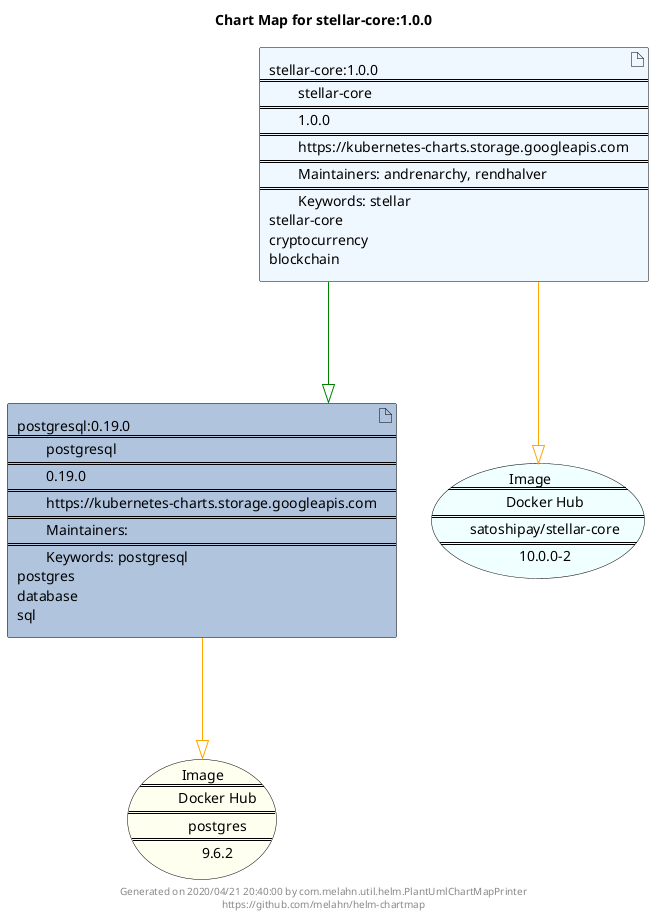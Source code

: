 @startuml
skinparam linetype ortho
skinparam backgroundColor white
skinparam usecaseBorderColor black
skinparam usecaseArrowColor LightSlateGray
skinparam artifactBorderColor black
skinparam artifactArrowColor LightSlateGray

title Chart Map for stellar-core:1.0.0

'There are 2 referenced Helm Charts
artifact "stellar-core:1.0.0\n====\n\tstellar-core\n====\n\t1.0.0\n====\n\thttps://kubernetes-charts.storage.googleapis.com\n====\n\tMaintainers: andrenarchy, rendhalver\n====\n\tKeywords: stellar\nstellar-core\ncryptocurrency\nblockchain" as stellar_core_1_0_0 #AliceBlue
artifact "postgresql:0.19.0\n====\n\tpostgresql\n====\n\t0.19.0\n====\n\thttps://kubernetes-charts.storage.googleapis.com\n====\n\tMaintainers: \n====\n\tKeywords: postgresql\npostgres\ndatabase\nsql" as postgresql_0_19_0 #LightSteelBlue

'There are 2 referenced Docker Images
usecase "Image\n====\n\tDocker Hub\n====\n\tpostgres\n====\n\t9.6.2" as postgres_9_6_2 #Ivory
usecase "Image\n====\n\tDocker Hub\n====\n\tsatoshipay/stellar-core\n====\n\t10.0.0-2" as satoshipay_stellar_core_10_0_0_2 #Azure

'Chart Dependencies
stellar_core_1_0_0--[#green]-|>postgresql_0_19_0
stellar_core_1_0_0--[#orange]-|>satoshipay_stellar_core_10_0_0_2
postgresql_0_19_0--[#orange]-|>postgres_9_6_2

center footer Generated on 2020/04/21 20:40:00 by com.melahn.util.helm.PlantUmlChartMapPrinter\nhttps://github.com/melahn/helm-chartmap
@enduml
